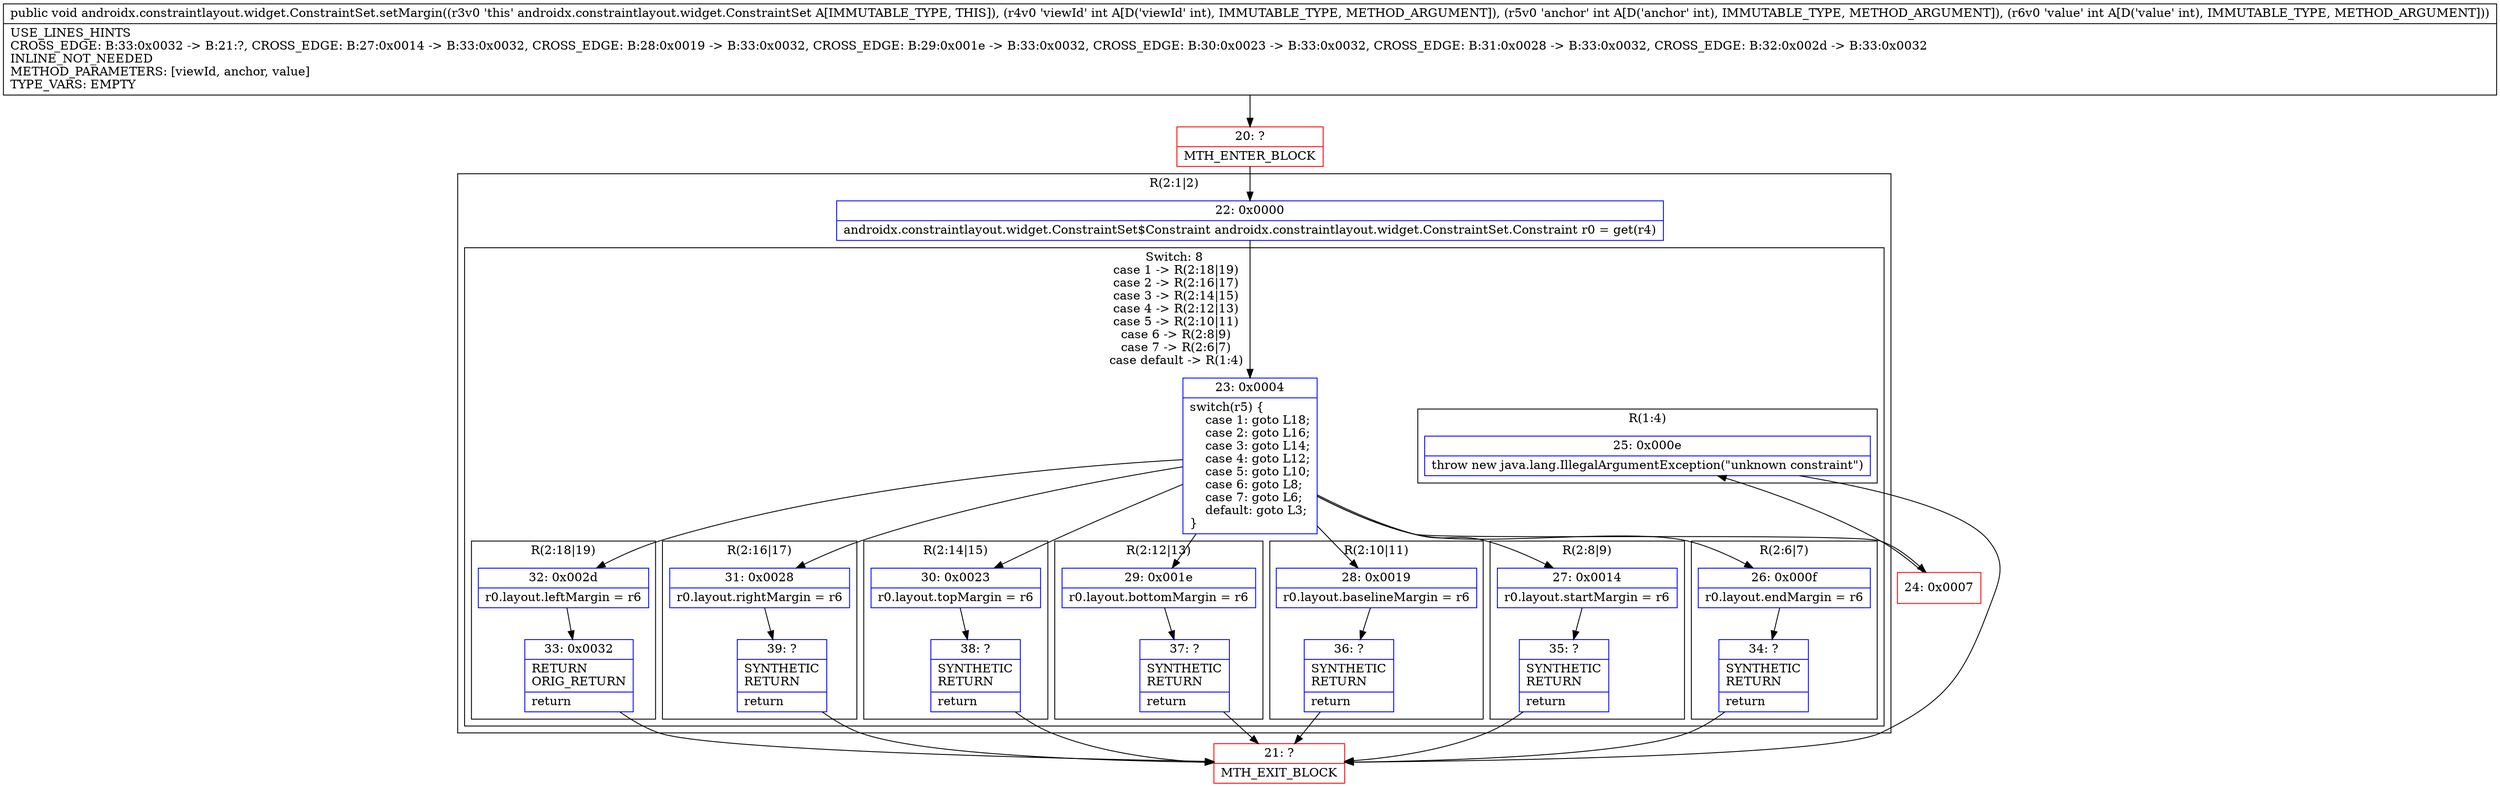 digraph "CFG forandroidx.constraintlayout.widget.ConstraintSet.setMargin(III)V" {
subgraph cluster_Region_1172178182 {
label = "R(2:1|2)";
node [shape=record,color=blue];
Node_22 [shape=record,label="{22\:\ 0x0000|androidx.constraintlayout.widget.ConstraintSet$Constraint androidx.constraintlayout.widget.ConstraintSet.Constraint r0 = get(r4)\l}"];
subgraph cluster_SwitchRegion_2117533848 {
label = "Switch: 8
 case 1 -> R(2:18|19)
 case 2 -> R(2:16|17)
 case 3 -> R(2:14|15)
 case 4 -> R(2:12|13)
 case 5 -> R(2:10|11)
 case 6 -> R(2:8|9)
 case 7 -> R(2:6|7)
 case default -> R(1:4)";
node [shape=record,color=blue];
Node_23 [shape=record,label="{23\:\ 0x0004|switch(r5) \{\l    case 1: goto L18;\l    case 2: goto L16;\l    case 3: goto L14;\l    case 4: goto L12;\l    case 5: goto L10;\l    case 6: goto L8;\l    case 7: goto L6;\l    default: goto L3;\l\}\l}"];
subgraph cluster_Region_434154288 {
label = "R(2:18|19)";
node [shape=record,color=blue];
Node_32 [shape=record,label="{32\:\ 0x002d|r0.layout.leftMargin = r6\l}"];
Node_33 [shape=record,label="{33\:\ 0x0032|RETURN\lORIG_RETURN\l|return\l}"];
}
subgraph cluster_Region_43539292 {
label = "R(2:16|17)";
node [shape=record,color=blue];
Node_31 [shape=record,label="{31\:\ 0x0028|r0.layout.rightMargin = r6\l}"];
Node_39 [shape=record,label="{39\:\ ?|SYNTHETIC\lRETURN\l|return\l}"];
}
subgraph cluster_Region_59546047 {
label = "R(2:14|15)";
node [shape=record,color=blue];
Node_30 [shape=record,label="{30\:\ 0x0023|r0.layout.topMargin = r6\l}"];
Node_38 [shape=record,label="{38\:\ ?|SYNTHETIC\lRETURN\l|return\l}"];
}
subgraph cluster_Region_919558909 {
label = "R(2:12|13)";
node [shape=record,color=blue];
Node_29 [shape=record,label="{29\:\ 0x001e|r0.layout.bottomMargin = r6\l}"];
Node_37 [shape=record,label="{37\:\ ?|SYNTHETIC\lRETURN\l|return\l}"];
}
subgraph cluster_Region_711646783 {
label = "R(2:10|11)";
node [shape=record,color=blue];
Node_28 [shape=record,label="{28\:\ 0x0019|r0.layout.baselineMargin = r6\l}"];
Node_36 [shape=record,label="{36\:\ ?|SYNTHETIC\lRETURN\l|return\l}"];
}
subgraph cluster_Region_1785213589 {
label = "R(2:8|9)";
node [shape=record,color=blue];
Node_27 [shape=record,label="{27\:\ 0x0014|r0.layout.startMargin = r6\l}"];
Node_35 [shape=record,label="{35\:\ ?|SYNTHETIC\lRETURN\l|return\l}"];
}
subgraph cluster_Region_223219462 {
label = "R(2:6|7)";
node [shape=record,color=blue];
Node_26 [shape=record,label="{26\:\ 0x000f|r0.layout.endMargin = r6\l}"];
Node_34 [shape=record,label="{34\:\ ?|SYNTHETIC\lRETURN\l|return\l}"];
}
subgraph cluster_Region_824839318 {
label = "R(1:4)";
node [shape=record,color=blue];
Node_25 [shape=record,label="{25\:\ 0x000e|throw new java.lang.IllegalArgumentException(\"unknown constraint\")\l}"];
}
}
}
Node_20 [shape=record,color=red,label="{20\:\ ?|MTH_ENTER_BLOCK\l}"];
Node_24 [shape=record,color=red,label="{24\:\ 0x0007}"];
Node_21 [shape=record,color=red,label="{21\:\ ?|MTH_EXIT_BLOCK\l}"];
MethodNode[shape=record,label="{public void androidx.constraintlayout.widget.ConstraintSet.setMargin((r3v0 'this' androidx.constraintlayout.widget.ConstraintSet A[IMMUTABLE_TYPE, THIS]), (r4v0 'viewId' int A[D('viewId' int), IMMUTABLE_TYPE, METHOD_ARGUMENT]), (r5v0 'anchor' int A[D('anchor' int), IMMUTABLE_TYPE, METHOD_ARGUMENT]), (r6v0 'value' int A[D('value' int), IMMUTABLE_TYPE, METHOD_ARGUMENT]))  | USE_LINES_HINTS\lCROSS_EDGE: B:33:0x0032 \-\> B:21:?, CROSS_EDGE: B:27:0x0014 \-\> B:33:0x0032, CROSS_EDGE: B:28:0x0019 \-\> B:33:0x0032, CROSS_EDGE: B:29:0x001e \-\> B:33:0x0032, CROSS_EDGE: B:30:0x0023 \-\> B:33:0x0032, CROSS_EDGE: B:31:0x0028 \-\> B:33:0x0032, CROSS_EDGE: B:32:0x002d \-\> B:33:0x0032\lINLINE_NOT_NEEDED\lMETHOD_PARAMETERS: [viewId, anchor, value]\lTYPE_VARS: EMPTY\l}"];
MethodNode -> Node_20;Node_22 -> Node_23;
Node_23 -> Node_24;
Node_23 -> Node_26;
Node_23 -> Node_27;
Node_23 -> Node_28;
Node_23 -> Node_29;
Node_23 -> Node_30;
Node_23 -> Node_31;
Node_23 -> Node_32;
Node_32 -> Node_33;
Node_33 -> Node_21;
Node_31 -> Node_39;
Node_39 -> Node_21;
Node_30 -> Node_38;
Node_38 -> Node_21;
Node_29 -> Node_37;
Node_37 -> Node_21;
Node_28 -> Node_36;
Node_36 -> Node_21;
Node_27 -> Node_35;
Node_35 -> Node_21;
Node_26 -> Node_34;
Node_34 -> Node_21;
Node_25 -> Node_21;
Node_20 -> Node_22;
Node_24 -> Node_25;
}

